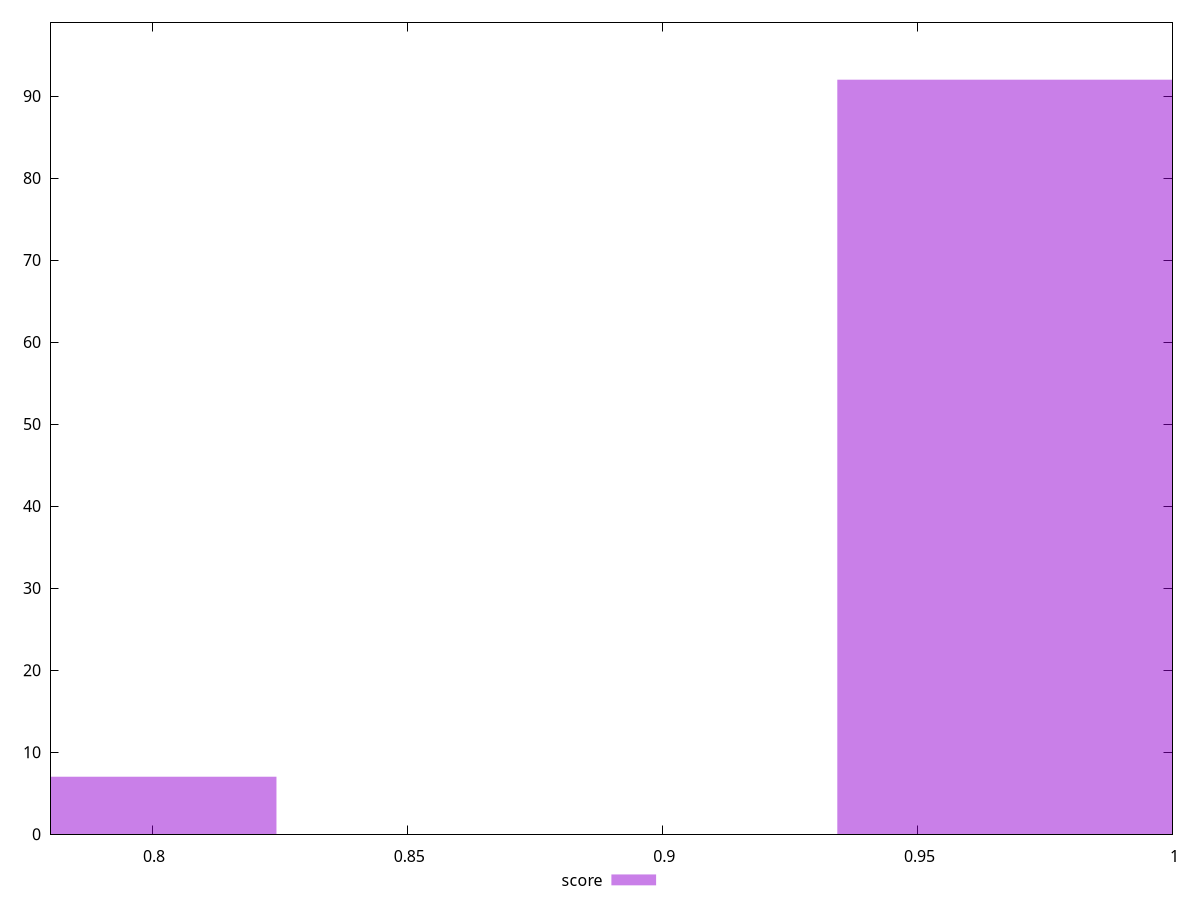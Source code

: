 reset

$score <<EOF
0.7694252475852751 7
0.9892610326096395 92
EOF

set key outside below
set boxwidth 0.10991789251218216
set xrange [0.78:1]
set yrange [0:99]
set trange [0:99]
set style fill transparent solid 0.5 noborder
set terminal svg size 640, 490 enhanced background rgb 'white'
set output "reports/report_00027_2021-02-24T12-40-31.850Z/cumulative-layout-shift/samples/card/score/histogram.svg"

plot $score title "score" with boxes

reset
